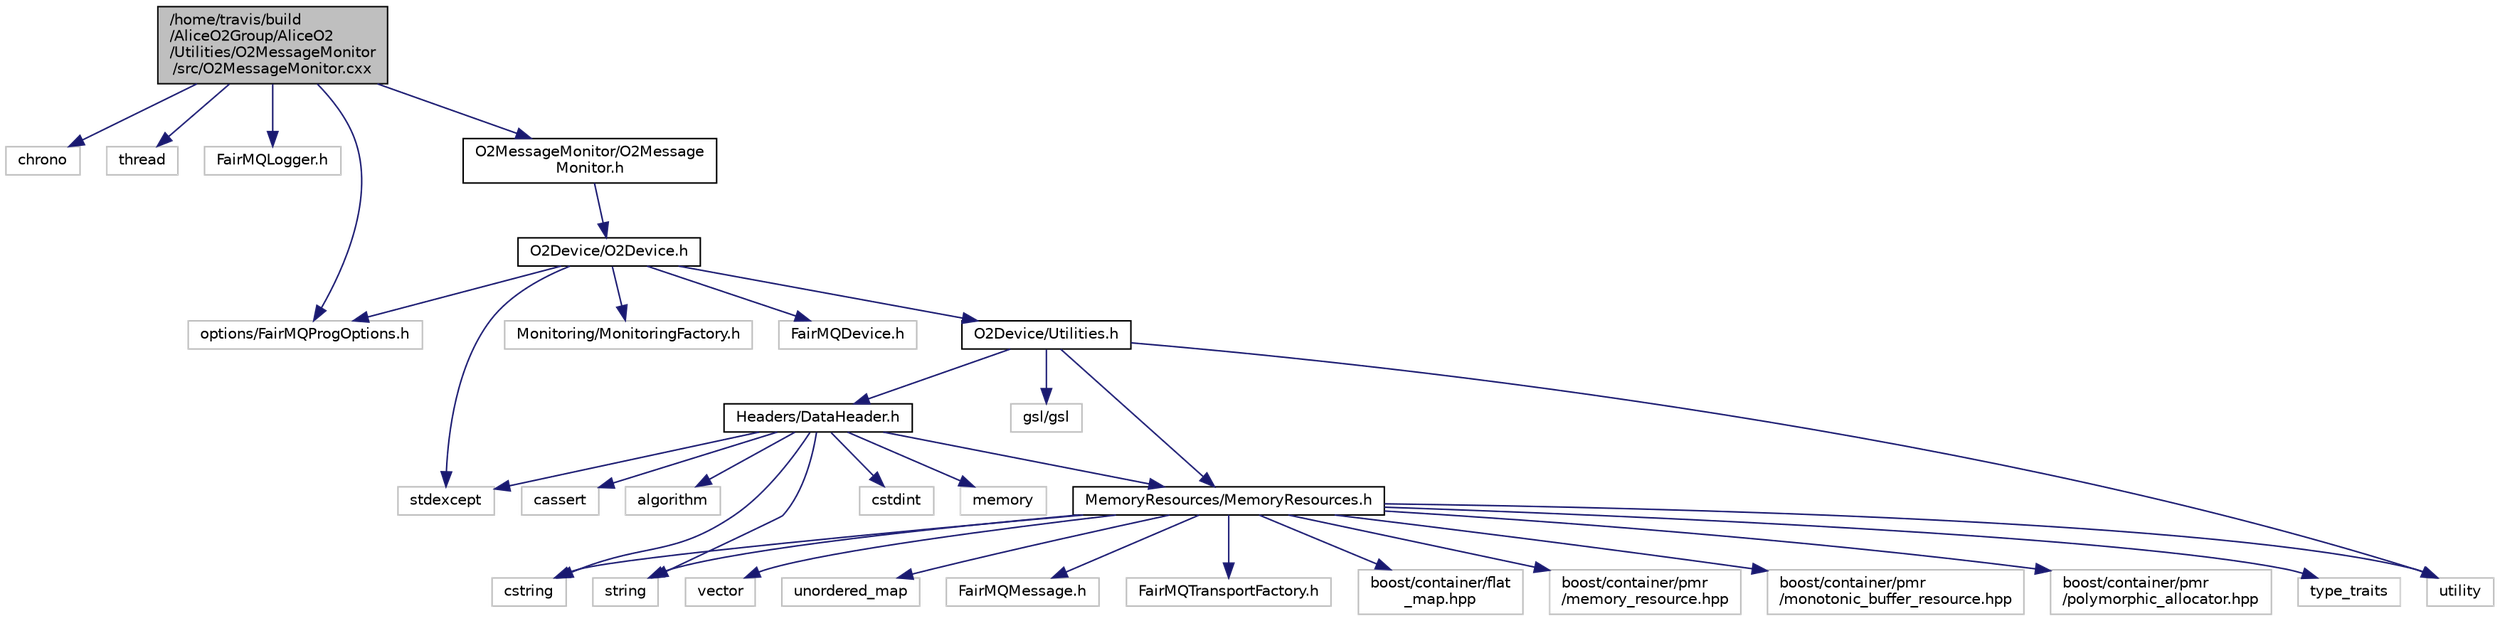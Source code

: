 digraph "/home/travis/build/AliceO2Group/AliceO2/Utilities/O2MessageMonitor/src/O2MessageMonitor.cxx"
{
 // INTERACTIVE_SVG=YES
  bgcolor="transparent";
  edge [fontname="Helvetica",fontsize="10",labelfontname="Helvetica",labelfontsize="10"];
  node [fontname="Helvetica",fontsize="10",shape=record];
  Node1 [label="/home/travis/build\l/AliceO2Group/AliceO2\l/Utilities/O2MessageMonitor\l/src/O2MessageMonitor.cxx",height=0.2,width=0.4,color="black", fillcolor="grey75", style="filled" fontcolor="black"];
  Node1 -> Node2 [color="midnightblue",fontsize="10",style="solid",fontname="Helvetica"];
  Node2 [label="chrono",height=0.2,width=0.4,color="grey75"];
  Node1 -> Node3 [color="midnightblue",fontsize="10",style="solid",fontname="Helvetica"];
  Node3 [label="thread",height=0.2,width=0.4,color="grey75"];
  Node1 -> Node4 [color="midnightblue",fontsize="10",style="solid",fontname="Helvetica"];
  Node4 [label="FairMQLogger.h",height=0.2,width=0.4,color="grey75"];
  Node1 -> Node5 [color="midnightblue",fontsize="10",style="solid",fontname="Helvetica"];
  Node5 [label="options/FairMQProgOptions.h",height=0.2,width=0.4,color="grey75"];
  Node1 -> Node6 [color="midnightblue",fontsize="10",style="solid",fontname="Helvetica"];
  Node6 [label="O2MessageMonitor/O2Message\lMonitor.h",height=0.2,width=0.4,color="black",URL="$de/d29/O2MessageMonitor_8h.html"];
  Node6 -> Node7 [color="midnightblue",fontsize="10",style="solid",fontname="Helvetica"];
  Node7 [label="O2Device/O2Device.h",height=0.2,width=0.4,color="black",URL="$d2/dee/O2Device_8h.html"];
  Node7 -> Node8 [color="midnightblue",fontsize="10",style="solid",fontname="Helvetica"];
  Node8 [label="FairMQDevice.h",height=0.2,width=0.4,color="grey75"];
  Node7 -> Node5 [color="midnightblue",fontsize="10",style="solid",fontname="Helvetica"];
  Node7 -> Node9 [color="midnightblue",fontsize="10",style="solid",fontname="Helvetica"];
  Node9 [label="O2Device/Utilities.h",height=0.2,width=0.4,color="black",URL="$d7/db2/Utilities_8h.html"];
  Node9 -> Node10 [color="midnightblue",fontsize="10",style="solid",fontname="Helvetica"];
  Node10 [label="MemoryResources/MemoryResources.h",height=0.2,width=0.4,color="black",URL="$dc/d03/MemoryResources_8h.html"];
  Node10 -> Node11 [color="midnightblue",fontsize="10",style="solid",fontname="Helvetica"];
  Node11 [label="boost/container/flat\l_map.hpp",height=0.2,width=0.4,color="grey75"];
  Node10 -> Node12 [color="midnightblue",fontsize="10",style="solid",fontname="Helvetica"];
  Node12 [label="boost/container/pmr\l/memory_resource.hpp",height=0.2,width=0.4,color="grey75"];
  Node10 -> Node13 [color="midnightblue",fontsize="10",style="solid",fontname="Helvetica"];
  Node13 [label="boost/container/pmr\l/monotonic_buffer_resource.hpp",height=0.2,width=0.4,color="grey75"];
  Node10 -> Node14 [color="midnightblue",fontsize="10",style="solid",fontname="Helvetica"];
  Node14 [label="boost/container/pmr\l/polymorphic_allocator.hpp",height=0.2,width=0.4,color="grey75"];
  Node10 -> Node15 [color="midnightblue",fontsize="10",style="solid",fontname="Helvetica"];
  Node15 [label="cstring",height=0.2,width=0.4,color="grey75"];
  Node10 -> Node16 [color="midnightblue",fontsize="10",style="solid",fontname="Helvetica"];
  Node16 [label="string",height=0.2,width=0.4,color="grey75"];
  Node10 -> Node17 [color="midnightblue",fontsize="10",style="solid",fontname="Helvetica"];
  Node17 [label="type_traits",height=0.2,width=0.4,color="grey75"];
  Node10 -> Node18 [color="midnightblue",fontsize="10",style="solid",fontname="Helvetica"];
  Node18 [label="utility",height=0.2,width=0.4,color="grey75"];
  Node10 -> Node19 [color="midnightblue",fontsize="10",style="solid",fontname="Helvetica"];
  Node19 [label="vector",height=0.2,width=0.4,color="grey75"];
  Node10 -> Node20 [color="midnightblue",fontsize="10",style="solid",fontname="Helvetica"];
  Node20 [label="unordered_map",height=0.2,width=0.4,color="grey75"];
  Node10 -> Node21 [color="midnightblue",fontsize="10",style="solid",fontname="Helvetica"];
  Node21 [label="FairMQMessage.h",height=0.2,width=0.4,color="grey75"];
  Node10 -> Node22 [color="midnightblue",fontsize="10",style="solid",fontname="Helvetica"];
  Node22 [label="FairMQTransportFactory.h",height=0.2,width=0.4,color="grey75"];
  Node9 -> Node23 [color="midnightblue",fontsize="10",style="solid",fontname="Helvetica"];
  Node23 [label="Headers/DataHeader.h",height=0.2,width=0.4,color="black",URL="$dc/dcd/DataHeader_8h.html"];
  Node23 -> Node24 [color="midnightblue",fontsize="10",style="solid",fontname="Helvetica"];
  Node24 [label="cstdint",height=0.2,width=0.4,color="grey75"];
  Node23 -> Node25 [color="midnightblue",fontsize="10",style="solid",fontname="Helvetica"];
  Node25 [label="memory",height=0.2,width=0.4,color="grey75"];
  Node23 -> Node26 [color="midnightblue",fontsize="10",style="solid",fontname="Helvetica"];
  Node26 [label="cassert",height=0.2,width=0.4,color="grey75"];
  Node23 -> Node15 [color="midnightblue",fontsize="10",style="solid",fontname="Helvetica"];
  Node23 -> Node27 [color="midnightblue",fontsize="10",style="solid",fontname="Helvetica"];
  Node27 [label="algorithm",height=0.2,width=0.4,color="grey75"];
  Node23 -> Node28 [color="midnightblue",fontsize="10",style="solid",fontname="Helvetica"];
  Node28 [label="stdexcept",height=0.2,width=0.4,color="grey75"];
  Node23 -> Node16 [color="midnightblue",fontsize="10",style="solid",fontname="Helvetica"];
  Node23 -> Node10 [color="midnightblue",fontsize="10",style="solid",fontname="Helvetica"];
  Node9 -> Node18 [color="midnightblue",fontsize="10",style="solid",fontname="Helvetica"];
  Node9 -> Node29 [color="midnightblue",fontsize="10",style="solid",fontname="Helvetica"];
  Node29 [label="gsl/gsl",height=0.2,width=0.4,color="grey75"];
  Node7 -> Node30 [color="midnightblue",fontsize="10",style="solid",fontname="Helvetica"];
  Node30 [label="Monitoring/MonitoringFactory.h",height=0.2,width=0.4,color="grey75"];
  Node7 -> Node28 [color="midnightblue",fontsize="10",style="solid",fontname="Helvetica"];
}
